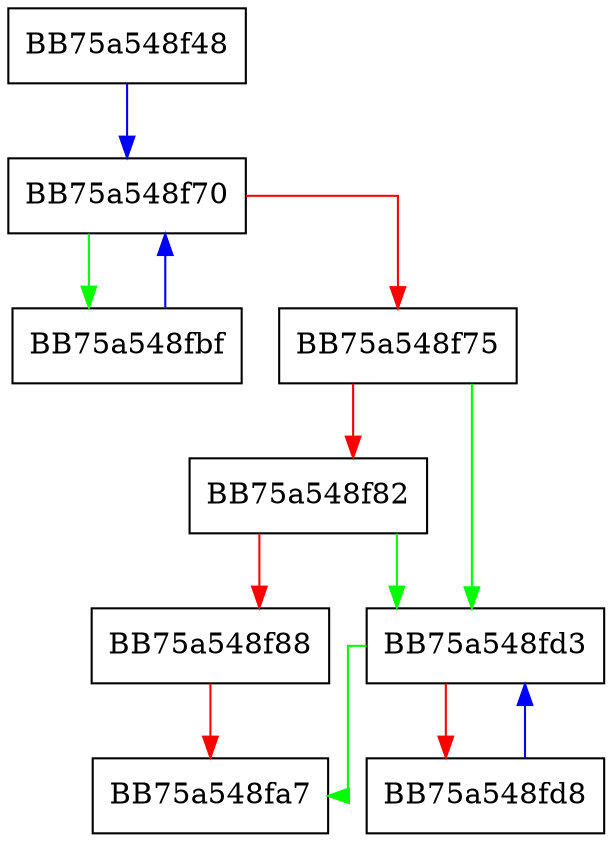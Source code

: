 digraph _Erase {
  node [shape="box"];
  graph [splines=ortho];
  BB75a548f48 -> BB75a548f70 [color="blue"];
  BB75a548f70 -> BB75a548fbf [color="green"];
  BB75a548f70 -> BB75a548f75 [color="red"];
  BB75a548f75 -> BB75a548fd3 [color="green"];
  BB75a548f75 -> BB75a548f82 [color="red"];
  BB75a548f82 -> BB75a548fd3 [color="green"];
  BB75a548f82 -> BB75a548f88 [color="red"];
  BB75a548f88 -> BB75a548fa7 [color="red"];
  BB75a548fbf -> BB75a548f70 [color="blue"];
  BB75a548fd3 -> BB75a548fa7 [color="green"];
  BB75a548fd3 -> BB75a548fd8 [color="red"];
  BB75a548fd8 -> BB75a548fd3 [color="blue"];
}